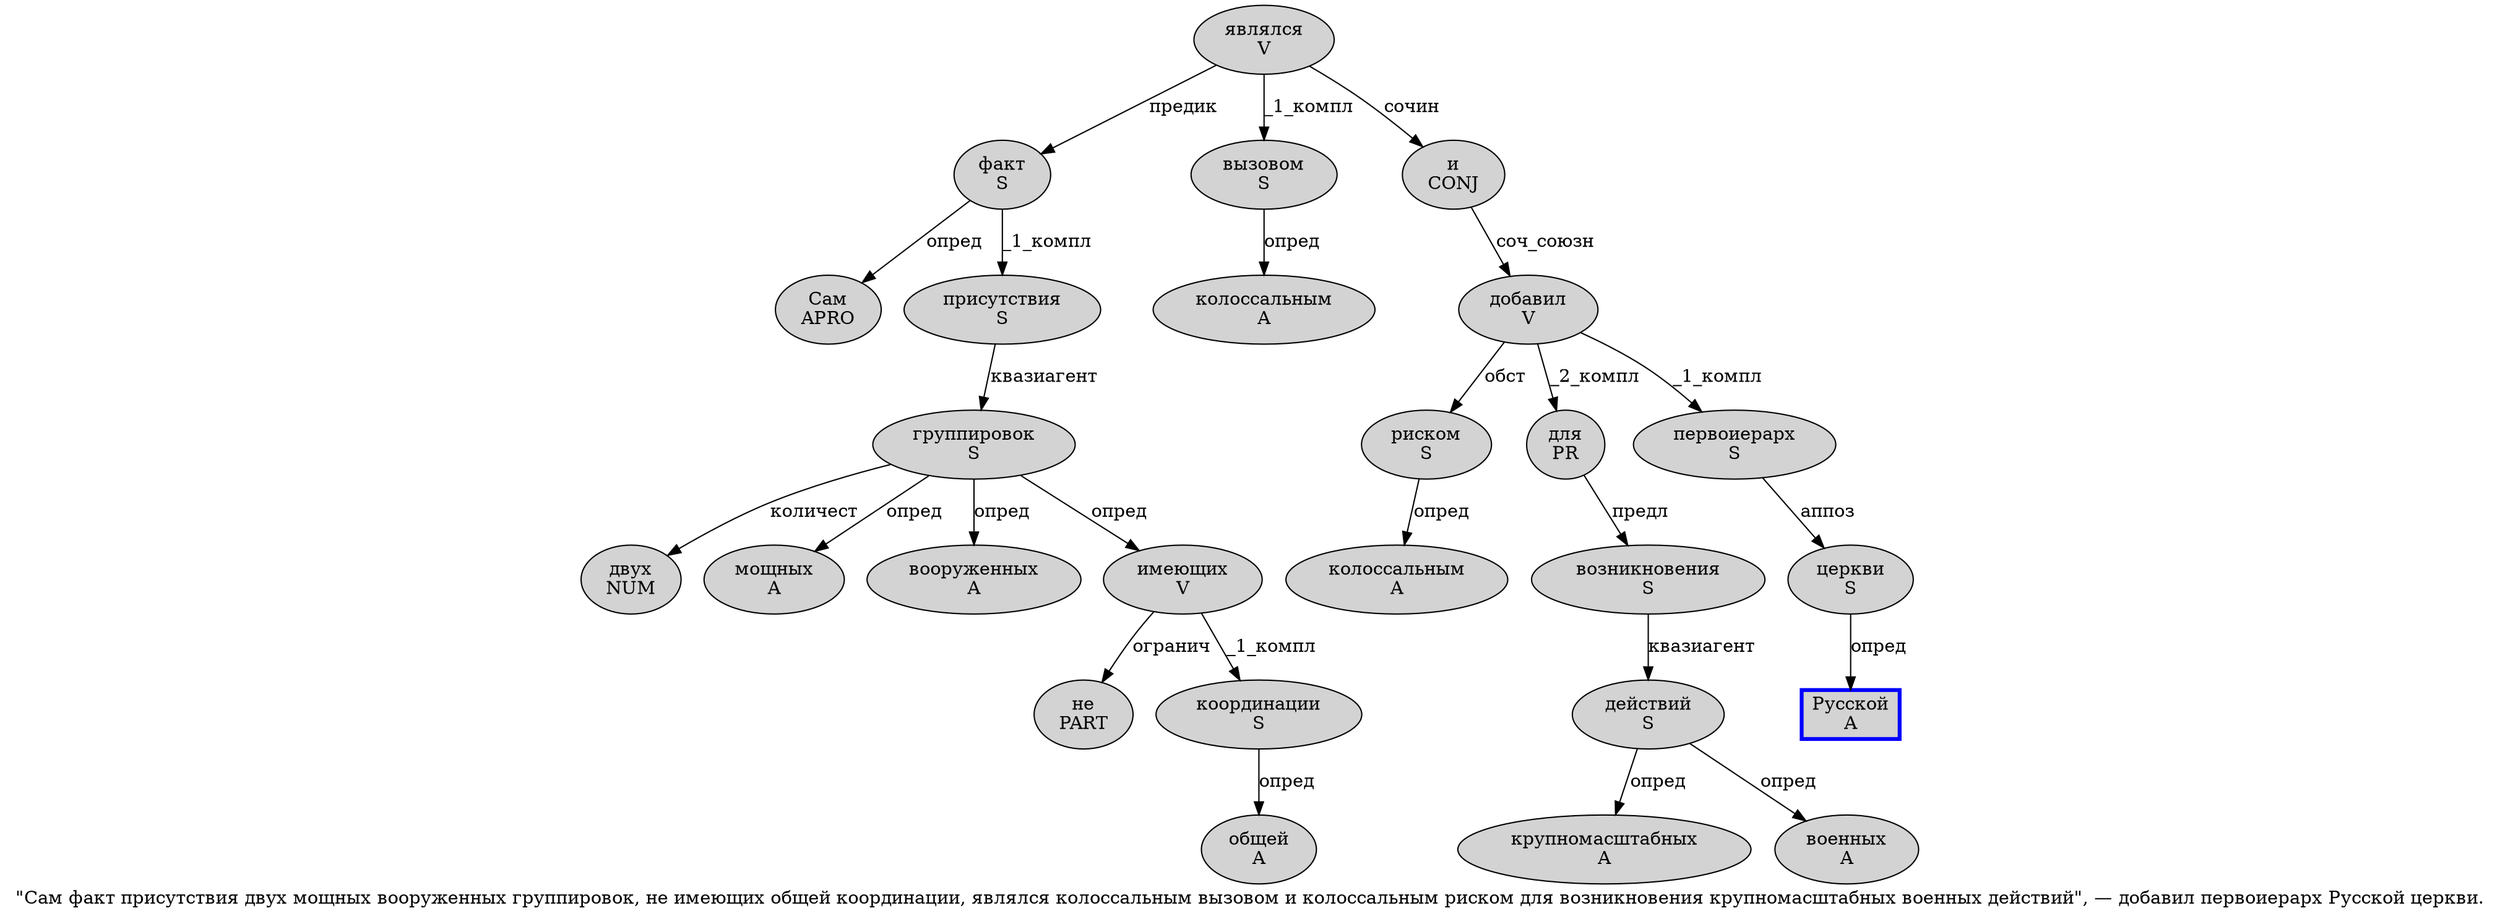 digraph SENTENCE_1003 {
	graph [label="\"Сам факт присутствия двух мощных вооруженных группировок, не имеющих общей координации, являлся колоссальным вызовом и колоссальным риском для возникновения крупномасштабных военных действий\", — добавил первоиерарх Русской церкви."]
	node [style=filled]
		1 [label="Сам
APRO" color="" fillcolor=lightgray penwidth=1 shape=ellipse]
		2 [label="факт
S" color="" fillcolor=lightgray penwidth=1 shape=ellipse]
		3 [label="присутствия
S" color="" fillcolor=lightgray penwidth=1 shape=ellipse]
		4 [label="двух
NUM" color="" fillcolor=lightgray penwidth=1 shape=ellipse]
		5 [label="мощных
A" color="" fillcolor=lightgray penwidth=1 shape=ellipse]
		6 [label="вооруженных
A" color="" fillcolor=lightgray penwidth=1 shape=ellipse]
		7 [label="группировок
S" color="" fillcolor=lightgray penwidth=1 shape=ellipse]
		9 [label="не
PART" color="" fillcolor=lightgray penwidth=1 shape=ellipse]
		10 [label="имеющих
V" color="" fillcolor=lightgray penwidth=1 shape=ellipse]
		11 [label="общей
A" color="" fillcolor=lightgray penwidth=1 shape=ellipse]
		12 [label="координации
S" color="" fillcolor=lightgray penwidth=1 shape=ellipse]
		14 [label="являлся
V" color="" fillcolor=lightgray penwidth=1 shape=ellipse]
		15 [label="колоссальным
A" color="" fillcolor=lightgray penwidth=1 shape=ellipse]
		16 [label="вызовом
S" color="" fillcolor=lightgray penwidth=1 shape=ellipse]
		17 [label="и
CONJ" color="" fillcolor=lightgray penwidth=1 shape=ellipse]
		18 [label="колоссальным
A" color="" fillcolor=lightgray penwidth=1 shape=ellipse]
		19 [label="риском
S" color="" fillcolor=lightgray penwidth=1 shape=ellipse]
		20 [label="для
PR" color="" fillcolor=lightgray penwidth=1 shape=ellipse]
		21 [label="возникновения
S" color="" fillcolor=lightgray penwidth=1 shape=ellipse]
		22 [label="крупномасштабных
A" color="" fillcolor=lightgray penwidth=1 shape=ellipse]
		23 [label="военных
A" color="" fillcolor=lightgray penwidth=1 shape=ellipse]
		24 [label="действий
S" color="" fillcolor=lightgray penwidth=1 shape=ellipse]
		28 [label="добавил
V" color="" fillcolor=lightgray penwidth=1 shape=ellipse]
		29 [label="первоиерарх
S" color="" fillcolor=lightgray penwidth=1 shape=ellipse]
		30 [label="Русской
A" color=blue fillcolor=lightgray penwidth=3 shape=box]
		31 [label="церкви
S" color="" fillcolor=lightgray penwidth=1 shape=ellipse]
			29 -> 31 [label="аппоз"]
			28 -> 19 [label="обст"]
			28 -> 20 [label="_2_компл"]
			28 -> 29 [label="_1_компл"]
			3 -> 7 [label="квазиагент"]
			14 -> 2 [label="предик"]
			14 -> 16 [label="_1_компл"]
			14 -> 17 [label="сочин"]
			17 -> 28 [label="соч_союзн"]
			10 -> 9 [label="огранич"]
			10 -> 12 [label="_1_компл"]
			31 -> 30 [label="опред"]
			7 -> 4 [label="количест"]
			7 -> 5 [label="опред"]
			7 -> 6 [label="опред"]
			7 -> 10 [label="опред"]
			21 -> 24 [label="квазиагент"]
			19 -> 18 [label="опред"]
			20 -> 21 [label="предл"]
			12 -> 11 [label="опред"]
			16 -> 15 [label="опред"]
			2 -> 1 [label="опред"]
			2 -> 3 [label="_1_компл"]
			24 -> 22 [label="опред"]
			24 -> 23 [label="опред"]
}